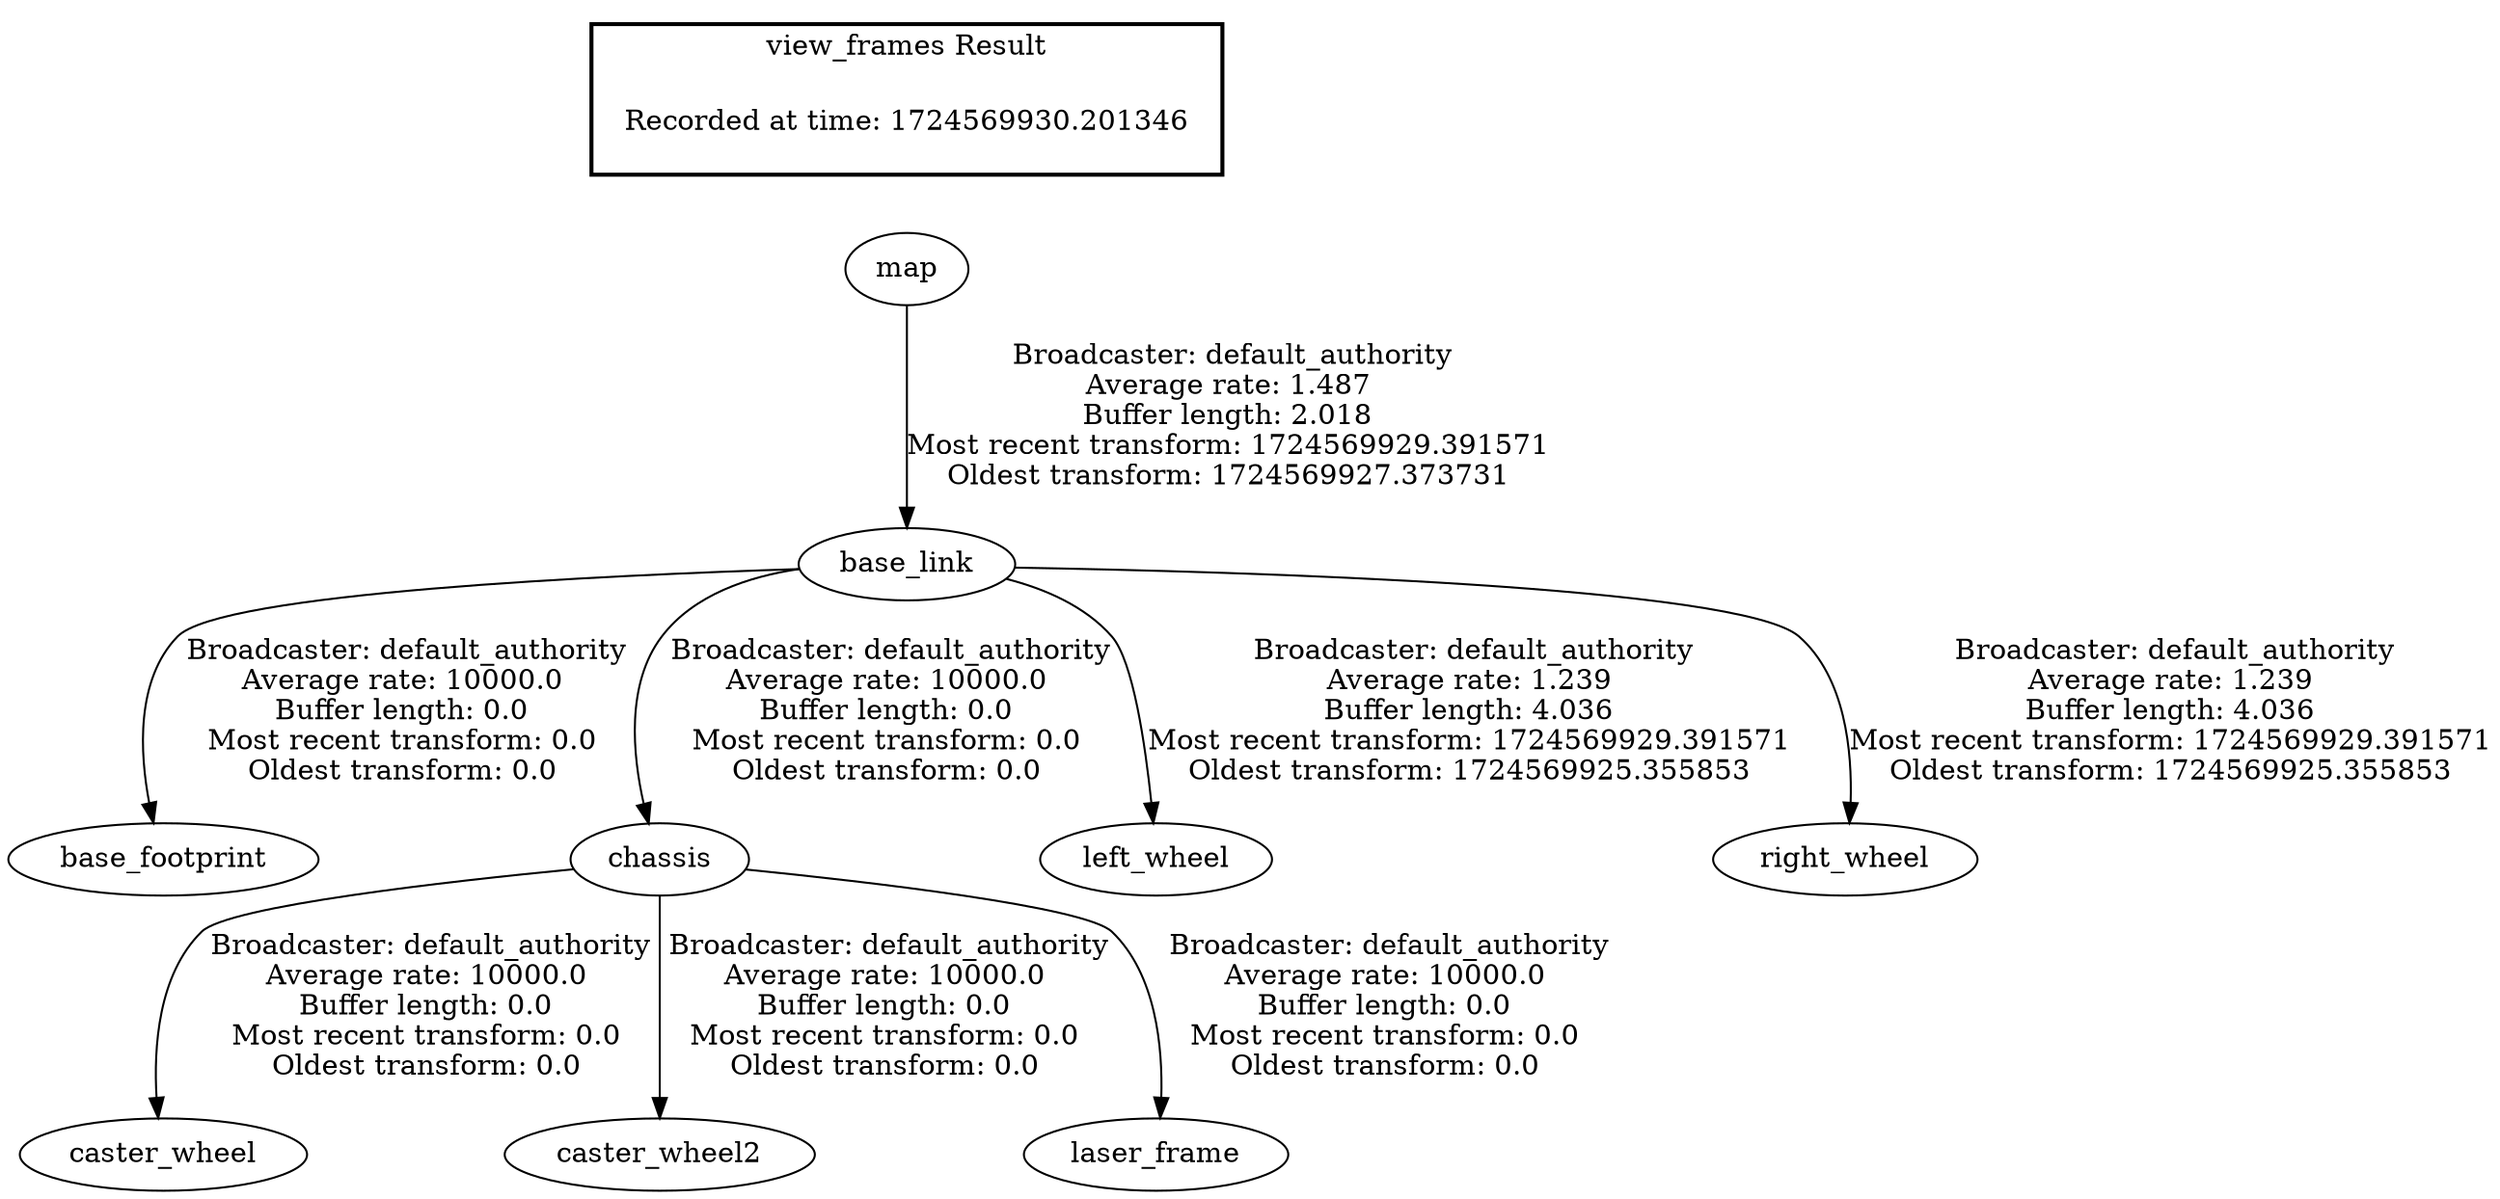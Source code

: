 digraph G {
"base_link" -> "base_footprint"[label=" Broadcaster: default_authority\nAverage rate: 10000.0\nBuffer length: 0.0\nMost recent transform: 0.0\nOldest transform: 0.0\n"];
"map" -> "base_link"[label=" Broadcaster: default_authority\nAverage rate: 1.487\nBuffer length: 2.018\nMost recent transform: 1724569929.391571\nOldest transform: 1724569927.373731\n"];
"chassis" -> "caster_wheel"[label=" Broadcaster: default_authority\nAverage rate: 10000.0\nBuffer length: 0.0\nMost recent transform: 0.0\nOldest transform: 0.0\n"];
"base_link" -> "chassis"[label=" Broadcaster: default_authority\nAverage rate: 10000.0\nBuffer length: 0.0\nMost recent transform: 0.0\nOldest transform: 0.0\n"];
"chassis" -> "caster_wheel2"[label=" Broadcaster: default_authority\nAverage rate: 10000.0\nBuffer length: 0.0\nMost recent transform: 0.0\nOldest transform: 0.0\n"];
"chassis" -> "laser_frame"[label=" Broadcaster: default_authority\nAverage rate: 10000.0\nBuffer length: 0.0\nMost recent transform: 0.0\nOldest transform: 0.0\n"];
"base_link" -> "left_wheel"[label=" Broadcaster: default_authority\nAverage rate: 1.239\nBuffer length: 4.036\nMost recent transform: 1724569929.391571\nOldest transform: 1724569925.355853\n"];
"base_link" -> "right_wheel"[label=" Broadcaster: default_authority\nAverage rate: 1.239\nBuffer length: 4.036\nMost recent transform: 1724569929.391571\nOldest transform: 1724569925.355853\n"];
edge [style=invis];
 subgraph cluster_legend { style=bold; color=black; label ="view_frames Result";
"Recorded at time: 1724569930.201346"[ shape=plaintext ] ;
}->"map";
}